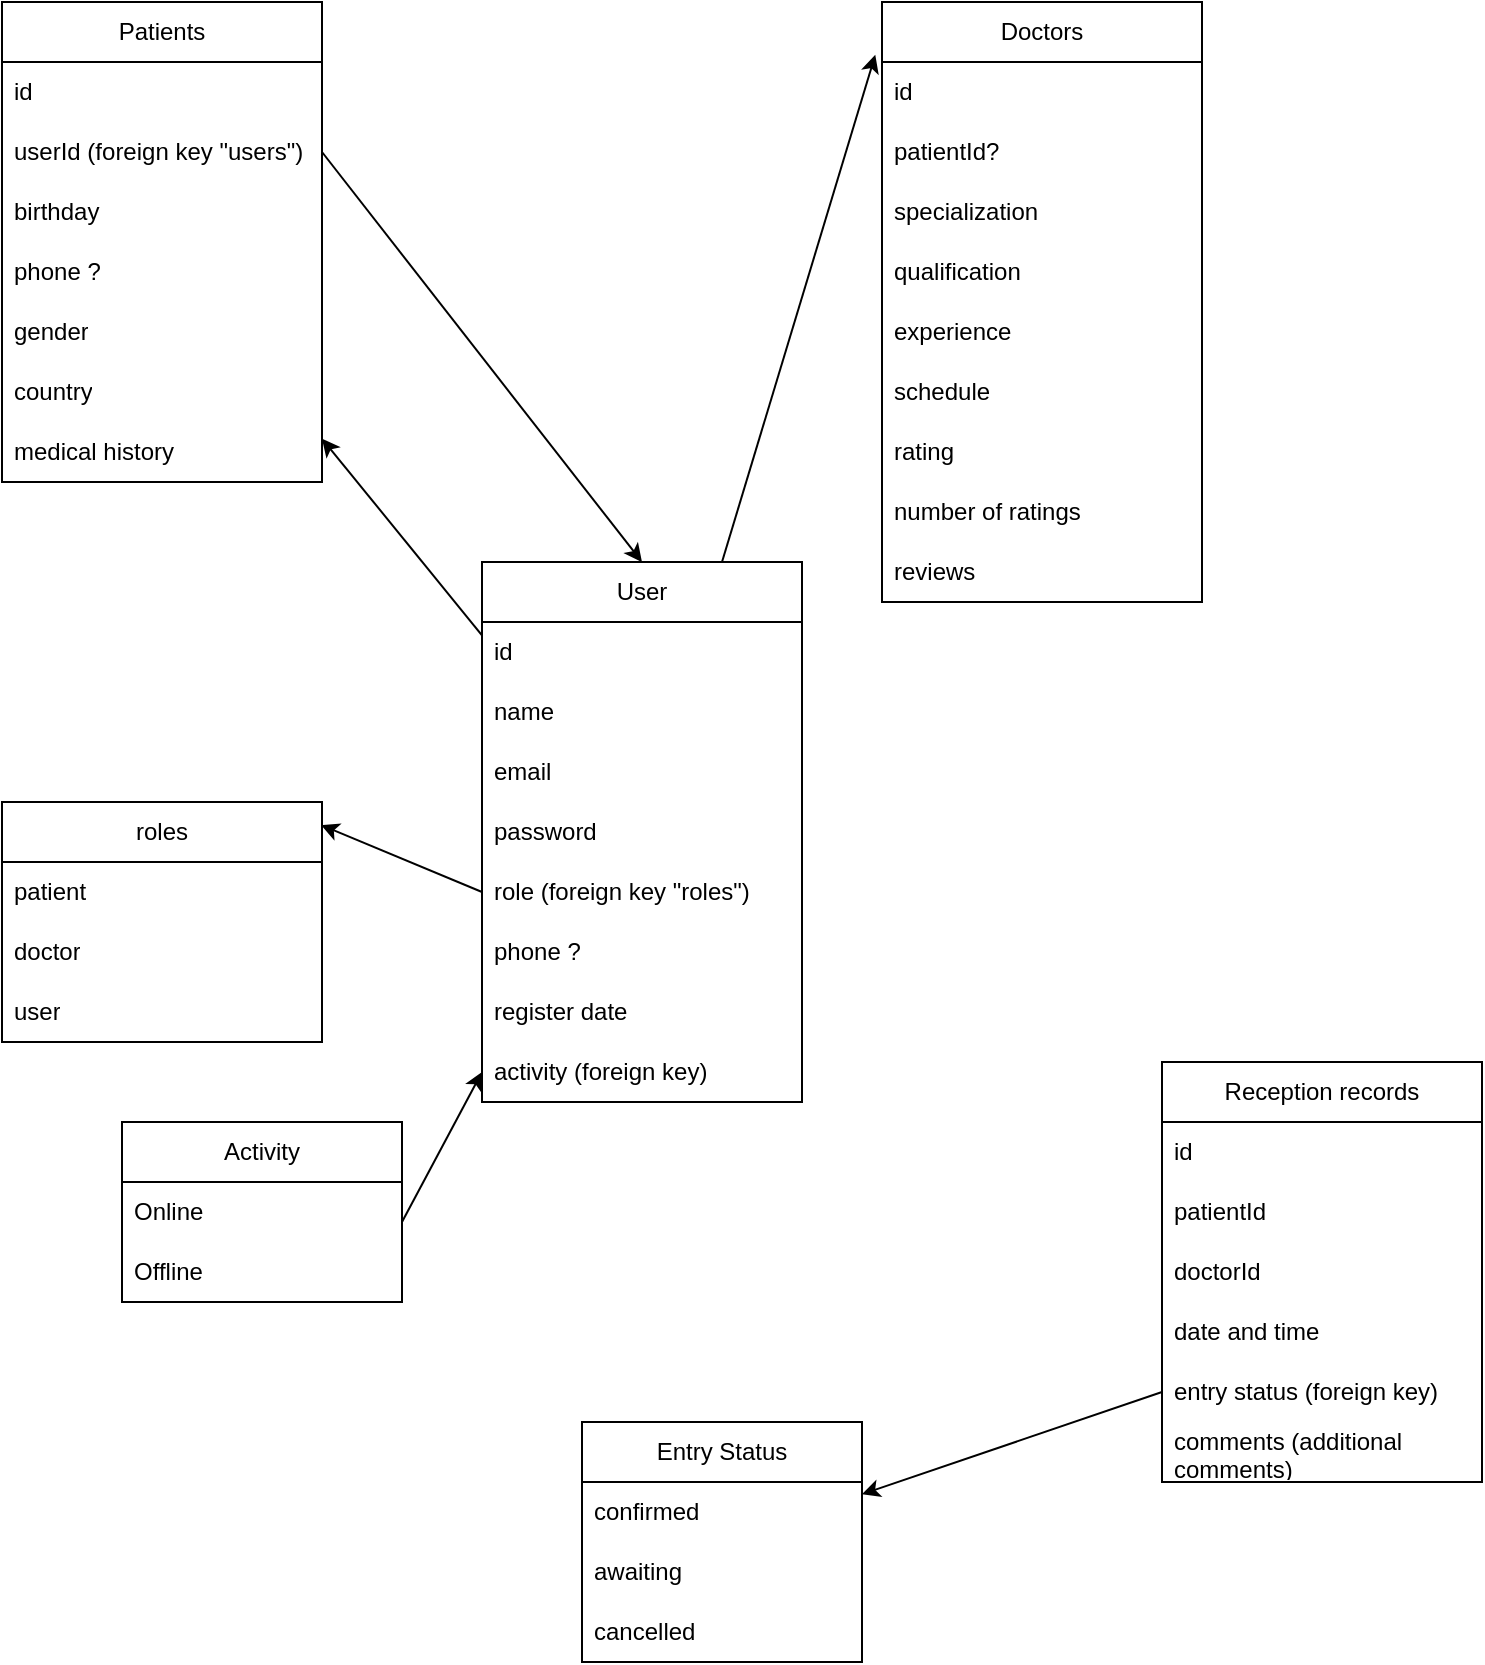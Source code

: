 <mxfile version="21.3.4" type="github">
  <diagram id="C5RBs43oDa-KdzZeNtuy" name="Page-1">
    <mxGraphModel dx="1853" dy="1862" grid="1" gridSize="10" guides="1" tooltips="1" connect="1" arrows="1" fold="1" page="1" pageScale="1" pageWidth="827" pageHeight="1169" math="0" shadow="0">
      <root>
        <mxCell id="WIyWlLk6GJQsqaUBKTNV-0" />
        <mxCell id="WIyWlLk6GJQsqaUBKTNV-1" parent="WIyWlLk6GJQsqaUBKTNV-0" />
        <mxCell id="4QN56Adx_EBfNqCrMJ96-72" value="" style="edgeStyle=none;rounded=0;orthogonalLoop=1;jettySize=auto;html=1;" edge="1" parent="WIyWlLk6GJQsqaUBKTNV-1" source="4QN56Adx_EBfNqCrMJ96-15" target="4QN56Adx_EBfNqCrMJ96-61">
          <mxGeometry relative="1" as="geometry" />
        </mxCell>
        <mxCell id="4QN56Adx_EBfNqCrMJ96-15" value="User" style="swimlane;fontStyle=0;childLayout=stackLayout;horizontal=1;startSize=30;horizontalStack=0;resizeParent=1;resizeParentMax=0;resizeLast=0;collapsible=1;marginBottom=0;whiteSpace=wrap;html=1;" vertex="1" parent="WIyWlLk6GJQsqaUBKTNV-1">
          <mxGeometry y="200" width="160" height="270" as="geometry" />
        </mxCell>
        <mxCell id="4QN56Adx_EBfNqCrMJ96-16" value="id" style="text;strokeColor=none;fillColor=none;align=left;verticalAlign=middle;spacingLeft=4;spacingRight=4;overflow=hidden;points=[[0,0.5],[1,0.5]];portConstraint=eastwest;rotatable=0;whiteSpace=wrap;html=1;" vertex="1" parent="4QN56Adx_EBfNqCrMJ96-15">
          <mxGeometry y="30" width="160" height="30" as="geometry" />
        </mxCell>
        <mxCell id="4QN56Adx_EBfNqCrMJ96-17" value="name" style="text;strokeColor=none;fillColor=none;align=left;verticalAlign=middle;spacingLeft=4;spacingRight=4;overflow=hidden;points=[[0,0.5],[1,0.5]];portConstraint=eastwest;rotatable=0;whiteSpace=wrap;html=1;" vertex="1" parent="4QN56Adx_EBfNqCrMJ96-15">
          <mxGeometry y="60" width="160" height="30" as="geometry" />
        </mxCell>
        <mxCell id="4QN56Adx_EBfNqCrMJ96-18" value="email" style="text;strokeColor=none;fillColor=none;align=left;verticalAlign=middle;spacingLeft=4;spacingRight=4;overflow=hidden;points=[[0,0.5],[1,0.5]];portConstraint=eastwest;rotatable=0;whiteSpace=wrap;html=1;" vertex="1" parent="4QN56Adx_EBfNqCrMJ96-15">
          <mxGeometry y="90" width="160" height="30" as="geometry" />
        </mxCell>
        <mxCell id="4QN56Adx_EBfNqCrMJ96-20" value="password" style="text;strokeColor=none;fillColor=none;align=left;verticalAlign=middle;spacingLeft=4;spacingRight=4;overflow=hidden;points=[[0,0.5],[1,0.5]];portConstraint=eastwest;rotatable=0;whiteSpace=wrap;html=1;" vertex="1" parent="4QN56Adx_EBfNqCrMJ96-15">
          <mxGeometry y="120" width="160" height="30" as="geometry" />
        </mxCell>
        <mxCell id="4QN56Adx_EBfNqCrMJ96-22" value="role (foreign key &quot;roles&quot;)" style="text;strokeColor=none;fillColor=none;align=left;verticalAlign=middle;spacingLeft=4;spacingRight=4;overflow=hidden;points=[[0,0.5],[1,0.5]];portConstraint=eastwest;rotatable=0;whiteSpace=wrap;html=1;" vertex="1" parent="4QN56Adx_EBfNqCrMJ96-15">
          <mxGeometry y="150" width="160" height="30" as="geometry" />
        </mxCell>
        <mxCell id="4QN56Adx_EBfNqCrMJ96-25" value="phone ?" style="text;strokeColor=none;fillColor=none;align=left;verticalAlign=middle;spacingLeft=4;spacingRight=4;overflow=hidden;points=[[0,0.5],[1,0.5]];portConstraint=eastwest;rotatable=0;whiteSpace=wrap;html=1;" vertex="1" parent="4QN56Adx_EBfNqCrMJ96-15">
          <mxGeometry y="180" width="160" height="30" as="geometry" />
        </mxCell>
        <mxCell id="4QN56Adx_EBfNqCrMJ96-26" value="register date" style="text;strokeColor=none;fillColor=none;align=left;verticalAlign=middle;spacingLeft=4;spacingRight=4;overflow=hidden;points=[[0,0.5],[1,0.5]];portConstraint=eastwest;rotatable=0;whiteSpace=wrap;html=1;" vertex="1" parent="4QN56Adx_EBfNqCrMJ96-15">
          <mxGeometry y="210" width="160" height="30" as="geometry" />
        </mxCell>
        <mxCell id="4QN56Adx_EBfNqCrMJ96-27" value="activity (foreign key)" style="text;strokeColor=none;fillColor=none;align=left;verticalAlign=middle;spacingLeft=4;spacingRight=4;overflow=hidden;points=[[0,0.5],[1,0.5]];portConstraint=eastwest;rotatable=0;whiteSpace=wrap;html=1;" vertex="1" parent="4QN56Adx_EBfNqCrMJ96-15">
          <mxGeometry y="240" width="160" height="30" as="geometry" />
        </mxCell>
        <mxCell id="4QN56Adx_EBfNqCrMJ96-30" value="Doctors" style="swimlane;fontStyle=0;childLayout=stackLayout;horizontal=1;startSize=30;horizontalStack=0;resizeParent=1;resizeParentMax=0;resizeLast=0;collapsible=1;marginBottom=0;whiteSpace=wrap;html=1;" vertex="1" parent="WIyWlLk6GJQsqaUBKTNV-1">
          <mxGeometry x="200" y="-80" width="160" height="300" as="geometry" />
        </mxCell>
        <mxCell id="4QN56Adx_EBfNqCrMJ96-31" value="id" style="text;strokeColor=none;fillColor=none;align=left;verticalAlign=middle;spacingLeft=4;spacingRight=4;overflow=hidden;points=[[0,0.5],[1,0.5]];portConstraint=eastwest;rotatable=0;whiteSpace=wrap;html=1;" vertex="1" parent="4QN56Adx_EBfNqCrMJ96-30">
          <mxGeometry y="30" width="160" height="30" as="geometry" />
        </mxCell>
        <mxCell id="4QN56Adx_EBfNqCrMJ96-32" value="patientId?" style="text;strokeColor=none;fillColor=none;align=left;verticalAlign=middle;spacingLeft=4;spacingRight=4;overflow=hidden;points=[[0,0.5],[1,0.5]];portConstraint=eastwest;rotatable=0;whiteSpace=wrap;html=1;" vertex="1" parent="4QN56Adx_EBfNqCrMJ96-30">
          <mxGeometry y="60" width="160" height="30" as="geometry" />
        </mxCell>
        <mxCell id="4QN56Adx_EBfNqCrMJ96-33" value="specialization" style="text;strokeColor=none;fillColor=none;align=left;verticalAlign=middle;spacingLeft=4;spacingRight=4;overflow=hidden;points=[[0,0.5],[1,0.5]];portConstraint=eastwest;rotatable=0;whiteSpace=wrap;html=1;" vertex="1" parent="4QN56Adx_EBfNqCrMJ96-30">
          <mxGeometry y="90" width="160" height="30" as="geometry" />
        </mxCell>
        <mxCell id="4QN56Adx_EBfNqCrMJ96-34" value="qualification" style="text;strokeColor=none;fillColor=none;align=left;verticalAlign=middle;spacingLeft=4;spacingRight=4;overflow=hidden;points=[[0,0.5],[1,0.5]];portConstraint=eastwest;rotatable=0;whiteSpace=wrap;html=1;" vertex="1" parent="4QN56Adx_EBfNqCrMJ96-30">
          <mxGeometry y="120" width="160" height="30" as="geometry" />
        </mxCell>
        <mxCell id="4QN56Adx_EBfNqCrMJ96-35" value="experience" style="text;strokeColor=none;fillColor=none;align=left;verticalAlign=middle;spacingLeft=4;spacingRight=4;overflow=hidden;points=[[0,0.5],[1,0.5]];portConstraint=eastwest;rotatable=0;whiteSpace=wrap;html=1;" vertex="1" parent="4QN56Adx_EBfNqCrMJ96-30">
          <mxGeometry y="150" width="160" height="30" as="geometry" />
        </mxCell>
        <mxCell id="4QN56Adx_EBfNqCrMJ96-36" value="schedule" style="text;strokeColor=none;fillColor=none;align=left;verticalAlign=middle;spacingLeft=4;spacingRight=4;overflow=hidden;points=[[0,0.5],[1,0.5]];portConstraint=eastwest;rotatable=0;whiteSpace=wrap;html=1;" vertex="1" parent="4QN56Adx_EBfNqCrMJ96-30">
          <mxGeometry y="180" width="160" height="30" as="geometry" />
        </mxCell>
        <mxCell id="4QN56Adx_EBfNqCrMJ96-37" value="rating" style="text;strokeColor=none;fillColor=none;align=left;verticalAlign=middle;spacingLeft=4;spacingRight=4;overflow=hidden;points=[[0,0.5],[1,0.5]];portConstraint=eastwest;rotatable=0;whiteSpace=wrap;html=1;" vertex="1" parent="4QN56Adx_EBfNqCrMJ96-30">
          <mxGeometry y="210" width="160" height="30" as="geometry" />
        </mxCell>
        <mxCell id="4QN56Adx_EBfNqCrMJ96-38" value="number of ratings" style="text;strokeColor=none;fillColor=none;align=left;verticalAlign=middle;spacingLeft=4;spacingRight=4;overflow=hidden;points=[[0,0.5],[1,0.5]];portConstraint=eastwest;rotatable=0;whiteSpace=wrap;html=1;" vertex="1" parent="4QN56Adx_EBfNqCrMJ96-30">
          <mxGeometry y="240" width="160" height="30" as="geometry" />
        </mxCell>
        <mxCell id="4QN56Adx_EBfNqCrMJ96-39" value="reviews" style="text;strokeColor=none;fillColor=none;align=left;verticalAlign=middle;spacingLeft=4;spacingRight=4;overflow=hidden;points=[[0,0.5],[1,0.5]];portConstraint=eastwest;rotatable=0;whiteSpace=wrap;html=1;" vertex="1" parent="4QN56Adx_EBfNqCrMJ96-30">
          <mxGeometry y="270" width="160" height="30" as="geometry" />
        </mxCell>
        <mxCell id="4QN56Adx_EBfNqCrMJ96-49" value="roles" style="swimlane;fontStyle=0;childLayout=stackLayout;horizontal=1;startSize=30;horizontalStack=0;resizeParent=1;resizeParentMax=0;resizeLast=0;collapsible=1;marginBottom=0;whiteSpace=wrap;html=1;" vertex="1" parent="WIyWlLk6GJQsqaUBKTNV-1">
          <mxGeometry x="-240" y="320" width="160" height="120" as="geometry" />
        </mxCell>
        <mxCell id="4QN56Adx_EBfNqCrMJ96-50" value="patient" style="text;strokeColor=none;fillColor=none;align=left;verticalAlign=middle;spacingLeft=4;spacingRight=4;overflow=hidden;points=[[0,0.5],[1,0.5]];portConstraint=eastwest;rotatable=0;whiteSpace=wrap;html=1;" vertex="1" parent="4QN56Adx_EBfNqCrMJ96-49">
          <mxGeometry y="30" width="160" height="30" as="geometry" />
        </mxCell>
        <mxCell id="4QN56Adx_EBfNqCrMJ96-51" value="doctor" style="text;strokeColor=none;fillColor=none;align=left;verticalAlign=middle;spacingLeft=4;spacingRight=4;overflow=hidden;points=[[0,0.5],[1,0.5]];portConstraint=eastwest;rotatable=0;whiteSpace=wrap;html=1;" vertex="1" parent="4QN56Adx_EBfNqCrMJ96-49">
          <mxGeometry y="60" width="160" height="30" as="geometry" />
        </mxCell>
        <mxCell id="4QN56Adx_EBfNqCrMJ96-52" value="user" style="text;strokeColor=none;fillColor=none;align=left;verticalAlign=middle;spacingLeft=4;spacingRight=4;overflow=hidden;points=[[0,0.5],[1,0.5]];portConstraint=eastwest;rotatable=0;whiteSpace=wrap;html=1;" vertex="1" parent="4QN56Adx_EBfNqCrMJ96-49">
          <mxGeometry y="90" width="160" height="30" as="geometry" />
        </mxCell>
        <mxCell id="4QN56Adx_EBfNqCrMJ96-61" value="Patients" style="swimlane;fontStyle=0;childLayout=stackLayout;horizontal=1;startSize=30;horizontalStack=0;resizeParent=1;resizeParentMax=0;resizeLast=0;collapsible=1;marginBottom=0;whiteSpace=wrap;html=1;" vertex="1" parent="WIyWlLk6GJQsqaUBKTNV-1">
          <mxGeometry x="-240" y="-80" width="160" height="240" as="geometry" />
        </mxCell>
        <mxCell id="4QN56Adx_EBfNqCrMJ96-62" value="id" style="text;strokeColor=none;fillColor=none;align=left;verticalAlign=middle;spacingLeft=4;spacingRight=4;overflow=hidden;points=[[0,0.5],[1,0.5]];portConstraint=eastwest;rotatable=0;whiteSpace=wrap;html=1;" vertex="1" parent="4QN56Adx_EBfNqCrMJ96-61">
          <mxGeometry y="30" width="160" height="30" as="geometry" />
        </mxCell>
        <mxCell id="4QN56Adx_EBfNqCrMJ96-84" value="userId (foreign key &quot;users&quot;)" style="text;strokeColor=none;fillColor=none;align=left;verticalAlign=middle;spacingLeft=4;spacingRight=4;overflow=hidden;points=[[0,0.5],[1,0.5]];portConstraint=eastwest;rotatable=0;whiteSpace=wrap;html=1;" vertex="1" parent="4QN56Adx_EBfNqCrMJ96-61">
          <mxGeometry y="60" width="160" height="30" as="geometry" />
        </mxCell>
        <mxCell id="4QN56Adx_EBfNqCrMJ96-67" value="birthday" style="text;strokeColor=none;fillColor=none;align=left;verticalAlign=middle;spacingLeft=4;spacingRight=4;overflow=hidden;points=[[0,0.5],[1,0.5]];portConstraint=eastwest;rotatable=0;whiteSpace=wrap;html=1;" vertex="1" parent="4QN56Adx_EBfNqCrMJ96-61">
          <mxGeometry y="90" width="160" height="30" as="geometry" />
        </mxCell>
        <mxCell id="4QN56Adx_EBfNqCrMJ96-68" value="phone ?" style="text;strokeColor=none;fillColor=none;align=left;verticalAlign=middle;spacingLeft=4;spacingRight=4;overflow=hidden;points=[[0,0.5],[1,0.5]];portConstraint=eastwest;rotatable=0;whiteSpace=wrap;html=1;" vertex="1" parent="4QN56Adx_EBfNqCrMJ96-61">
          <mxGeometry y="120" width="160" height="30" as="geometry" />
        </mxCell>
        <mxCell id="4QN56Adx_EBfNqCrMJ96-85" value="gender" style="text;strokeColor=none;fillColor=none;align=left;verticalAlign=middle;spacingLeft=4;spacingRight=4;overflow=hidden;points=[[0,0.5],[1,0.5]];portConstraint=eastwest;rotatable=0;whiteSpace=wrap;html=1;" vertex="1" parent="4QN56Adx_EBfNqCrMJ96-61">
          <mxGeometry y="150" width="160" height="30" as="geometry" />
        </mxCell>
        <mxCell id="4QN56Adx_EBfNqCrMJ96-71" value="country" style="text;strokeColor=none;fillColor=none;align=left;verticalAlign=middle;spacingLeft=4;spacingRight=4;overflow=hidden;points=[[0,0.5],[1,0.5]];portConstraint=eastwest;rotatable=0;whiteSpace=wrap;html=1;" vertex="1" parent="4QN56Adx_EBfNqCrMJ96-61">
          <mxGeometry y="180" width="160" height="30" as="geometry" />
        </mxCell>
        <mxCell id="4QN56Adx_EBfNqCrMJ96-86" value="medical history" style="text;strokeColor=none;fillColor=none;align=left;verticalAlign=middle;spacingLeft=4;spacingRight=4;overflow=hidden;points=[[0,0.5],[1,0.5]];portConstraint=eastwest;rotatable=0;whiteSpace=wrap;html=1;" vertex="1" parent="4QN56Adx_EBfNqCrMJ96-61">
          <mxGeometry y="210" width="160" height="30" as="geometry" />
        </mxCell>
        <mxCell id="4QN56Adx_EBfNqCrMJ96-77" value="Activity" style="swimlane;fontStyle=0;childLayout=stackLayout;horizontal=1;startSize=30;horizontalStack=0;resizeParent=1;resizeParentMax=0;resizeLast=0;collapsible=1;marginBottom=0;whiteSpace=wrap;html=1;" vertex="1" parent="WIyWlLk6GJQsqaUBKTNV-1">
          <mxGeometry x="-180" y="480" width="140" height="90" as="geometry" />
        </mxCell>
        <mxCell id="4QN56Adx_EBfNqCrMJ96-78" value="Online&amp;nbsp;" style="text;strokeColor=none;fillColor=none;align=left;verticalAlign=middle;spacingLeft=4;spacingRight=4;overflow=hidden;points=[[0,0.5],[1,0.5]];portConstraint=eastwest;rotatable=0;whiteSpace=wrap;html=1;" vertex="1" parent="4QN56Adx_EBfNqCrMJ96-77">
          <mxGeometry y="30" width="140" height="30" as="geometry" />
        </mxCell>
        <mxCell id="4QN56Adx_EBfNqCrMJ96-79" value="Offline&amp;nbsp;" style="text;strokeColor=none;fillColor=none;align=left;verticalAlign=middle;spacingLeft=4;spacingRight=4;overflow=hidden;points=[[0,0.5],[1,0.5]];portConstraint=eastwest;rotatable=0;whiteSpace=wrap;html=1;" vertex="1" parent="4QN56Adx_EBfNqCrMJ96-77">
          <mxGeometry y="60" width="140" height="30" as="geometry" />
        </mxCell>
        <mxCell id="4QN56Adx_EBfNqCrMJ96-87" value="Reception records" style="swimlane;fontStyle=0;childLayout=stackLayout;horizontal=1;startSize=30;horizontalStack=0;resizeParent=1;resizeParentMax=0;resizeLast=0;collapsible=1;marginBottom=0;whiteSpace=wrap;html=1;" vertex="1" parent="WIyWlLk6GJQsqaUBKTNV-1">
          <mxGeometry x="340" y="450" width="160" height="210" as="geometry" />
        </mxCell>
        <mxCell id="4QN56Adx_EBfNqCrMJ96-88" value="id" style="text;strokeColor=none;fillColor=none;align=left;verticalAlign=middle;spacingLeft=4;spacingRight=4;overflow=hidden;points=[[0,0.5],[1,0.5]];portConstraint=eastwest;rotatable=0;whiteSpace=wrap;html=1;" vertex="1" parent="4QN56Adx_EBfNqCrMJ96-87">
          <mxGeometry y="30" width="160" height="30" as="geometry" />
        </mxCell>
        <mxCell id="4QN56Adx_EBfNqCrMJ96-89" value="patientId" style="text;strokeColor=none;fillColor=none;align=left;verticalAlign=middle;spacingLeft=4;spacingRight=4;overflow=hidden;points=[[0,0.5],[1,0.5]];portConstraint=eastwest;rotatable=0;whiteSpace=wrap;html=1;" vertex="1" parent="4QN56Adx_EBfNqCrMJ96-87">
          <mxGeometry y="60" width="160" height="30" as="geometry" />
        </mxCell>
        <mxCell id="4QN56Adx_EBfNqCrMJ96-91" value="doctorId" style="text;strokeColor=none;fillColor=none;align=left;verticalAlign=middle;spacingLeft=4;spacingRight=4;overflow=hidden;points=[[0,0.5],[1,0.5]];portConstraint=eastwest;rotatable=0;whiteSpace=wrap;html=1;" vertex="1" parent="4QN56Adx_EBfNqCrMJ96-87">
          <mxGeometry y="90" width="160" height="30" as="geometry" />
        </mxCell>
        <mxCell id="4QN56Adx_EBfNqCrMJ96-92" value="date and time" style="text;strokeColor=none;fillColor=none;align=left;verticalAlign=middle;spacingLeft=4;spacingRight=4;overflow=hidden;points=[[0,0.5],[1,0.5]];portConstraint=eastwest;rotatable=0;whiteSpace=wrap;html=1;" vertex="1" parent="4QN56Adx_EBfNqCrMJ96-87">
          <mxGeometry y="120" width="160" height="30" as="geometry" />
        </mxCell>
        <mxCell id="4QN56Adx_EBfNqCrMJ96-93" value="entry status (foreign key)" style="text;strokeColor=none;fillColor=none;align=left;verticalAlign=middle;spacingLeft=4;spacingRight=4;overflow=hidden;points=[[0,0.5],[1,0.5]];portConstraint=eastwest;rotatable=0;whiteSpace=wrap;html=1;" vertex="1" parent="4QN56Adx_EBfNqCrMJ96-87">
          <mxGeometry y="150" width="160" height="30" as="geometry" />
        </mxCell>
        <mxCell id="4QN56Adx_EBfNqCrMJ96-94" value="comments (additional comments)" style="text;strokeColor=none;fillColor=none;align=left;verticalAlign=middle;spacingLeft=4;spacingRight=4;overflow=hidden;points=[[0,0.5],[1,0.5]];portConstraint=eastwest;rotatable=0;whiteSpace=wrap;html=1;" vertex="1" parent="4QN56Adx_EBfNqCrMJ96-87">
          <mxGeometry y="180" width="160" height="30" as="geometry" />
        </mxCell>
        <mxCell id="4QN56Adx_EBfNqCrMJ96-95" value="Entry Status" style="swimlane;fontStyle=0;childLayout=stackLayout;horizontal=1;startSize=30;horizontalStack=0;resizeParent=1;resizeParentMax=0;resizeLast=0;collapsible=1;marginBottom=0;whiteSpace=wrap;html=1;" vertex="1" parent="WIyWlLk6GJQsqaUBKTNV-1">
          <mxGeometry x="50" y="630" width="140" height="120" as="geometry" />
        </mxCell>
        <mxCell id="4QN56Adx_EBfNqCrMJ96-96" value="confirmed" style="text;strokeColor=none;fillColor=none;align=left;verticalAlign=middle;spacingLeft=4;spacingRight=4;overflow=hidden;points=[[0,0.5],[1,0.5]];portConstraint=eastwest;rotatable=0;whiteSpace=wrap;html=1;" vertex="1" parent="4QN56Adx_EBfNqCrMJ96-95">
          <mxGeometry y="30" width="140" height="30" as="geometry" />
        </mxCell>
        <mxCell id="4QN56Adx_EBfNqCrMJ96-103" value="awaiting" style="text;strokeColor=none;fillColor=none;align=left;verticalAlign=middle;spacingLeft=4;spacingRight=4;overflow=hidden;points=[[0,0.5],[1,0.5]];portConstraint=eastwest;rotatable=0;whiteSpace=wrap;html=1;" vertex="1" parent="4QN56Adx_EBfNqCrMJ96-95">
          <mxGeometry y="60" width="140" height="30" as="geometry" />
        </mxCell>
        <mxCell id="4QN56Adx_EBfNqCrMJ96-104" value="cancelled" style="text;strokeColor=none;fillColor=none;align=left;verticalAlign=middle;spacingLeft=4;spacingRight=4;overflow=hidden;points=[[0,0.5],[1,0.5]];portConstraint=eastwest;rotatable=0;whiteSpace=wrap;html=1;" vertex="1" parent="4QN56Adx_EBfNqCrMJ96-95">
          <mxGeometry y="90" width="140" height="30" as="geometry" />
        </mxCell>
        <mxCell id="4QN56Adx_EBfNqCrMJ96-116" value="" style="endArrow=classic;html=1;rounded=0;entryX=0;entryY=0.5;entryDx=0;entryDy=0;" edge="1" parent="WIyWlLk6GJQsqaUBKTNV-1" target="4QN56Adx_EBfNqCrMJ96-27">
          <mxGeometry width="50" height="50" relative="1" as="geometry">
            <mxPoint x="-40" y="530" as="sourcePoint" />
            <mxPoint x="20" y="460" as="targetPoint" />
          </mxGeometry>
        </mxCell>
        <mxCell id="4QN56Adx_EBfNqCrMJ96-118" value="" style="endArrow=classic;html=1;rounded=0;entryX=-0.021;entryY=0.088;entryDx=0;entryDy=0;entryPerimeter=0;exitX=0.75;exitY=0;exitDx=0;exitDy=0;" edge="1" parent="WIyWlLk6GJQsqaUBKTNV-1" source="4QN56Adx_EBfNqCrMJ96-15" target="4QN56Adx_EBfNqCrMJ96-30">
          <mxGeometry width="50" height="50" relative="1" as="geometry">
            <mxPoint x="160" y="320" as="sourcePoint" />
            <mxPoint x="210" y="270" as="targetPoint" />
          </mxGeometry>
        </mxCell>
        <mxCell id="4QN56Adx_EBfNqCrMJ96-122" value="" style="endArrow=classic;html=1;rounded=0;exitX=1;exitY=0.5;exitDx=0;exitDy=0;entryX=0.5;entryY=0;entryDx=0;entryDy=0;" edge="1" parent="WIyWlLk6GJQsqaUBKTNV-1" source="4QN56Adx_EBfNqCrMJ96-84" target="4QN56Adx_EBfNqCrMJ96-15">
          <mxGeometry width="50" height="50" relative="1" as="geometry">
            <mxPoint x="80" y="280" as="sourcePoint" />
            <mxPoint x="130" y="230" as="targetPoint" />
          </mxGeometry>
        </mxCell>
        <mxCell id="4QN56Adx_EBfNqCrMJ96-123" value="" style="endArrow=classic;html=1;rounded=0;entryX=0.997;entryY=0.096;entryDx=0;entryDy=0;entryPerimeter=0;exitX=0;exitY=0.5;exitDx=0;exitDy=0;" edge="1" parent="WIyWlLk6GJQsqaUBKTNV-1" source="4QN56Adx_EBfNqCrMJ96-22" target="4QN56Adx_EBfNqCrMJ96-49">
          <mxGeometry width="50" height="50" relative="1" as="geometry">
            <mxPoint x="80" y="280" as="sourcePoint" />
            <mxPoint x="130" y="230" as="targetPoint" />
          </mxGeometry>
        </mxCell>
        <mxCell id="4QN56Adx_EBfNqCrMJ96-124" value="" style="endArrow=classic;html=1;rounded=0;exitX=0;exitY=0.5;exitDx=0;exitDy=0;" edge="1" parent="WIyWlLk6GJQsqaUBKTNV-1" source="4QN56Adx_EBfNqCrMJ96-93" target="4QN56Adx_EBfNqCrMJ96-95">
          <mxGeometry width="50" height="50" relative="1" as="geometry">
            <mxPoint x="80" y="560" as="sourcePoint" />
            <mxPoint x="130" y="510" as="targetPoint" />
          </mxGeometry>
        </mxCell>
      </root>
    </mxGraphModel>
  </diagram>
</mxfile>
